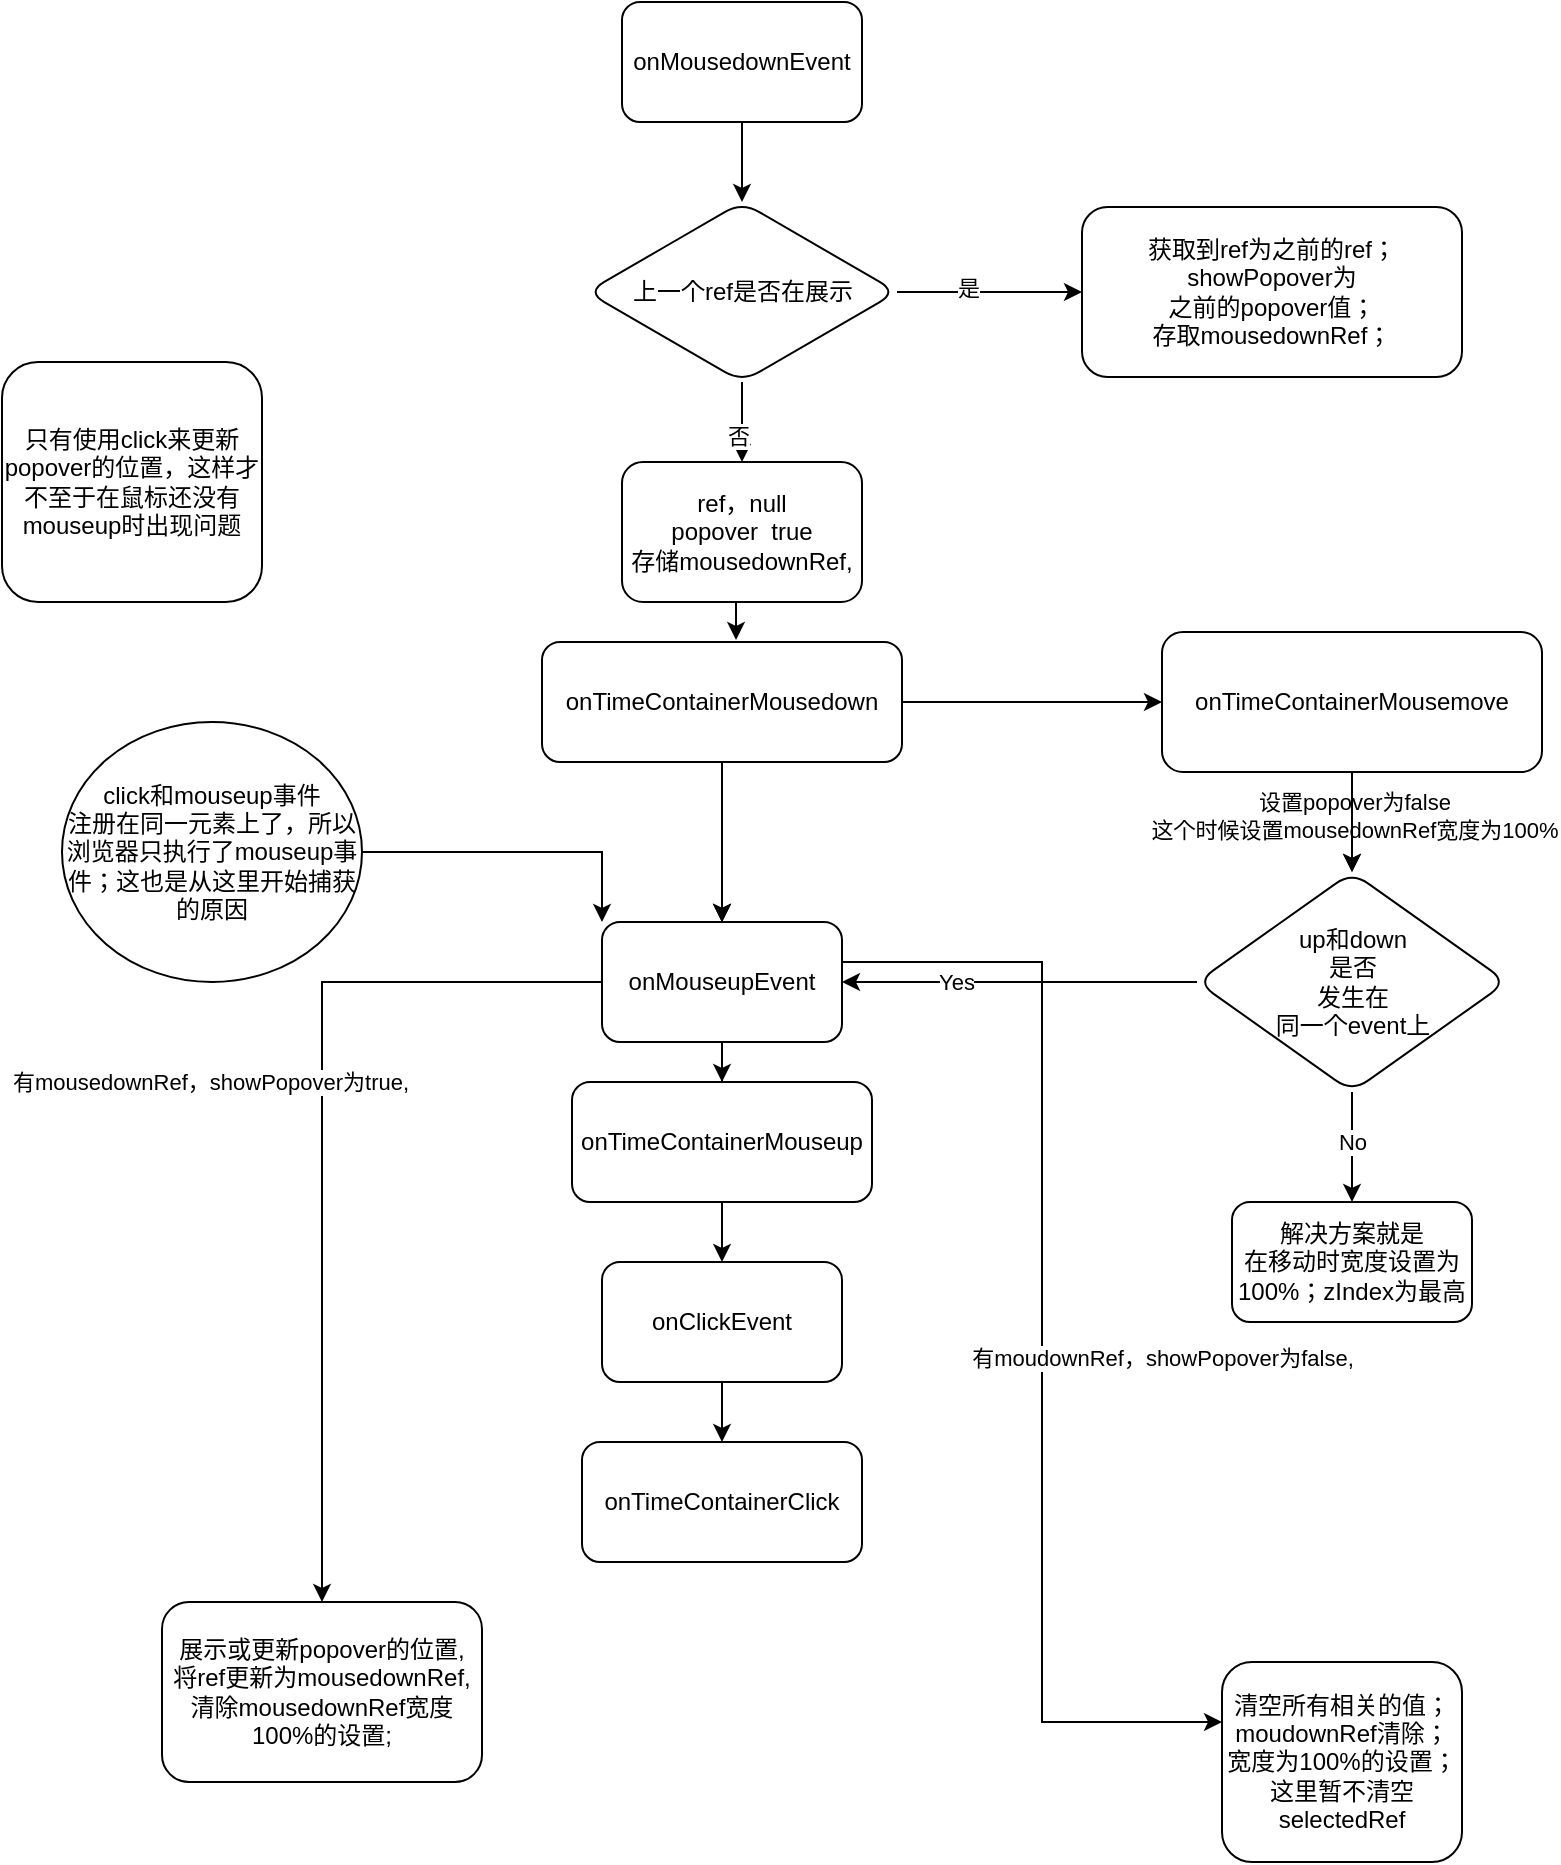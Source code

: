 <mxfile version="20.7.4" type="device"><diagram id="SeiLMllvkrjibfZxSNjs" name="第 1 页"><mxGraphModel dx="1656" dy="1904" grid="1" gridSize="10" guides="1" tooltips="1" connect="1" arrows="1" fold="1" page="1" pageScale="1" pageWidth="827" pageHeight="1169" math="0" shadow="0"><root><mxCell id="0"/><mxCell id="1" parent="0"/><mxCell id="N0iIn7dzaV1GtlIvl90N-8" value="" style="edgeStyle=orthogonalEdgeStyle;rounded=0;orthogonalLoop=1;jettySize=auto;html=1;" parent="1" source="yqMU4WiookFC1Kjg8Kat-1" target="N0iIn7dzaV1GtlIvl90N-7" edge="1"><mxGeometry relative="1" as="geometry"/></mxCell><mxCell id="yqMU4WiookFC1Kjg8Kat-1" value="onMousedownEvent" style="rounded=1;whiteSpace=wrap;html=1;" parent="1" vertex="1"><mxGeometry x="290" y="-160" width="120" height="60" as="geometry"/></mxCell><mxCell id="yqMU4WiookFC1Kjg8Kat-7" value="" style="edgeStyle=orthogonalEdgeStyle;rounded=0;orthogonalLoop=1;jettySize=auto;html=1;" parent="1" source="yqMU4WiookFC1Kjg8Kat-2" target="yqMU4WiookFC1Kjg8Kat-6" edge="1"><mxGeometry relative="1" as="geometry"/></mxCell><mxCell id="yqMU4WiookFC1Kjg8Kat-14" value="" style="edgeStyle=orthogonalEdgeStyle;rounded=0;orthogonalLoop=1;jettySize=auto;html=1;" parent="1" source="yqMU4WiookFC1Kjg8Kat-2" target="yqMU4WiookFC1Kjg8Kat-6" edge="1"><mxGeometry relative="1" as="geometry"/></mxCell><mxCell id="yqMU4WiookFC1Kjg8Kat-15" value="" style="edgeStyle=orthogonalEdgeStyle;rounded=0;orthogonalLoop=1;jettySize=auto;html=1;" parent="1" source="yqMU4WiookFC1Kjg8Kat-2" target="yqMU4WiookFC1Kjg8Kat-6" edge="1"><mxGeometry relative="1" as="geometry"/></mxCell><mxCell id="yqMU4WiookFC1Kjg8Kat-17" value="" style="edgeStyle=orthogonalEdgeStyle;rounded=0;orthogonalLoop=1;jettySize=auto;html=1;exitX=1;exitY=0.5;exitDx=0;exitDy=0;" parent="1" source="yqMU4WiookFC1Kjg8Kat-2" target="yqMU4WiookFC1Kjg8Kat-16" edge="1"><mxGeometry relative="1" as="geometry"/></mxCell><mxCell id="yqMU4WiookFC1Kjg8Kat-2" value="onTimeContainerMousedown" style="whiteSpace=wrap;html=1;rounded=1;" parent="1" vertex="1"><mxGeometry x="250" y="160" width="180" height="60" as="geometry"/></mxCell><mxCell id="yqMU4WiookFC1Kjg8Kat-9" value="" style="edgeStyle=orthogonalEdgeStyle;rounded=0;orthogonalLoop=1;jettySize=auto;html=1;" parent="1" source="yqMU4WiookFC1Kjg8Kat-6" target="yqMU4WiookFC1Kjg8Kat-8" edge="1"><mxGeometry relative="1" as="geometry"/></mxCell><mxCell id="yqMU4WiookFC1Kjg8Kat-6" value="onMouseupEvent" style="whiteSpace=wrap;html=1;rounded=1;" parent="1" vertex="1"><mxGeometry x="280" y="300" width="120" height="60" as="geometry"/></mxCell><mxCell id="yqMU4WiookFC1Kjg8Kat-11" value="" style="edgeStyle=orthogonalEdgeStyle;rounded=0;orthogonalLoop=1;jettySize=auto;html=1;" parent="1" source="yqMU4WiookFC1Kjg8Kat-8" target="yqMU4WiookFC1Kjg8Kat-10" edge="1"><mxGeometry relative="1" as="geometry"/></mxCell><mxCell id="yqMU4WiookFC1Kjg8Kat-8" value="onTimeContainerMouseup" style="whiteSpace=wrap;html=1;rounded=1;" parent="1" vertex="1"><mxGeometry x="265" y="380" width="150" height="60" as="geometry"/></mxCell><mxCell id="yqMU4WiookFC1Kjg8Kat-13" value="" style="edgeStyle=orthogonalEdgeStyle;rounded=0;orthogonalLoop=1;jettySize=auto;html=1;" parent="1" source="yqMU4WiookFC1Kjg8Kat-10" target="yqMU4WiookFC1Kjg8Kat-12" edge="1"><mxGeometry relative="1" as="geometry"/></mxCell><mxCell id="yqMU4WiookFC1Kjg8Kat-10" value="onClickEvent" style="whiteSpace=wrap;html=1;rounded=1;" parent="1" vertex="1"><mxGeometry x="280" y="470" width="120" height="60" as="geometry"/></mxCell><mxCell id="yqMU4WiookFC1Kjg8Kat-12" value="onTimeContainerClick" style="whiteSpace=wrap;html=1;rounded=1;" parent="1" vertex="1"><mxGeometry x="270" y="560" width="140" height="60" as="geometry"/></mxCell><mxCell id="yqMU4WiookFC1Kjg8Kat-20" value="" style="edgeStyle=orthogonalEdgeStyle;rounded=0;orthogonalLoop=1;jettySize=auto;html=1;" parent="1" source="yqMU4WiookFC1Kjg8Kat-16" target="yqMU4WiookFC1Kjg8Kat-19" edge="1"><mxGeometry relative="1" as="geometry"/></mxCell><mxCell id="yqMU4WiookFC1Kjg8Kat-31" value="设置popover为false&lt;br&gt;这个时候设置mousedownRef宽度为100%&lt;br&gt;" style="edgeLabel;html=1;align=center;verticalAlign=middle;resizable=0;points=[];" parent="yqMU4WiookFC1Kjg8Kat-20" vertex="1" connectable="0"><mxGeometry x="-0.12" y="3" relative="1" as="geometry"><mxPoint x="-2" as="offset"/></mxGeometry></mxCell><mxCell id="yqMU4WiookFC1Kjg8Kat-33" value="" style="edgeStyle=orthogonalEdgeStyle;rounded=0;orthogonalLoop=1;jettySize=auto;html=1;" parent="1" source="yqMU4WiookFC1Kjg8Kat-16" target="yqMU4WiookFC1Kjg8Kat-19" edge="1"><mxGeometry relative="1" as="geometry"/></mxCell><mxCell id="yqMU4WiookFC1Kjg8Kat-16" value="onTimeContainerMousemove" style="whiteSpace=wrap;html=1;rounded=1;" parent="1" vertex="1"><mxGeometry x="560" y="155" width="190" height="70" as="geometry"/></mxCell><mxCell id="yqMU4WiookFC1Kjg8Kat-25" value="" style="edgeStyle=orthogonalEdgeStyle;rounded=0;orthogonalLoop=1;jettySize=auto;html=1;" parent="1" source="yqMU4WiookFC1Kjg8Kat-19" target="yqMU4WiookFC1Kjg8Kat-24" edge="1"><mxGeometry relative="1" as="geometry"/></mxCell><mxCell id="yqMU4WiookFC1Kjg8Kat-27" value="No" style="edgeLabel;html=1;align=center;verticalAlign=middle;resizable=0;points=[];" parent="yqMU4WiookFC1Kjg8Kat-25" vertex="1" connectable="0"><mxGeometry x="-0.771" y="1" relative="1" as="geometry"><mxPoint x="-1" y="18" as="offset"/></mxGeometry></mxCell><mxCell id="yqMU4WiookFC1Kjg8Kat-29" style="edgeStyle=orthogonalEdgeStyle;rounded=0;orthogonalLoop=1;jettySize=auto;html=1;exitX=0;exitY=0.5;exitDx=0;exitDy=0;entryX=1;entryY=0.5;entryDx=0;entryDy=0;" parent="1" source="yqMU4WiookFC1Kjg8Kat-19" target="yqMU4WiookFC1Kjg8Kat-6" edge="1"><mxGeometry relative="1" as="geometry"/></mxCell><mxCell id="yqMU4WiookFC1Kjg8Kat-30" value="Yes" style="edgeLabel;html=1;align=center;verticalAlign=middle;resizable=0;points=[];" parent="yqMU4WiookFC1Kjg8Kat-29" vertex="1" connectable="0"><mxGeometry x="0.358" relative="1" as="geometry"><mxPoint as="offset"/></mxGeometry></mxCell><mxCell id="yqMU4WiookFC1Kjg8Kat-19" value="up和down&lt;br&gt;是否&lt;br&gt;发生在&lt;br&gt;同一个event上" style="rhombus;whiteSpace=wrap;html=1;rounded=1;" parent="1" vertex="1"><mxGeometry x="577.5" y="275" width="155" height="110" as="geometry"/></mxCell><mxCell id="yqMU4WiookFC1Kjg8Kat-24" value="解决方案就是&lt;br&gt;在移动时宽度设置为100%；zIndex为最高" style="whiteSpace=wrap;html=1;rounded=1;" parent="1" vertex="1"><mxGeometry x="595" y="440" width="120" height="60" as="geometry"/></mxCell><mxCell id="yqMU4WiookFC1Kjg8Kat-43" value="" style="edgeStyle=orthogonalEdgeStyle;rounded=0;orthogonalLoop=1;jettySize=auto;html=1;exitX=1;exitY=0.5;exitDx=0;exitDy=0;" parent="1" source="yqMU4WiookFC1Kjg8Kat-6" target="yqMU4WiookFC1Kjg8Kat-42" edge="1"><mxGeometry relative="1" as="geometry"><Array as="points"><mxPoint x="400" y="320"/><mxPoint x="500" y="320"/><mxPoint x="500" y="700"/></Array></mxGeometry></mxCell><mxCell id="yqMU4WiookFC1Kjg8Kat-44" value="有moudownRef，showPopover为false," style="edgeLabel;html=1;align=center;verticalAlign=middle;resizable=0;points=[];" parent="yqMU4WiookFC1Kjg8Kat-43" vertex="1" connectable="0"><mxGeometry x="0.062" y="-1" relative="1" as="geometry"><mxPoint x="61" as="offset"/></mxGeometry></mxCell><mxCell id="N0iIn7dzaV1GtlIvl90N-2" value="" style="edgeStyle=orthogonalEdgeStyle;rounded=0;orthogonalLoop=1;jettySize=auto;html=1;exitX=0;exitY=0.5;exitDx=0;exitDy=0;" parent="1" source="yqMU4WiookFC1Kjg8Kat-6" target="yqMU4WiookFC1Kjg8Kat-45" edge="1"><mxGeometry relative="1" as="geometry"/></mxCell><mxCell id="N0iIn7dzaV1GtlIvl90N-4" value="有mousedownRef，showPopover为true," style="edgeLabel;html=1;align=center;verticalAlign=middle;resizable=0;points=[];" parent="N0iIn7dzaV1GtlIvl90N-2" vertex="1" connectable="0"><mxGeometry x="-0.515" y="-2" relative="1" as="geometry"><mxPoint x="-87" y="52" as="offset"/></mxGeometry></mxCell><mxCell id="yqMU4WiookFC1Kjg8Kat-42" value="清空所有相关的值；&lt;br&gt;moudownRef清除；&lt;br&gt;宽度为100%的设置；&lt;br&gt;这里暂不清空selectedRef" style="whiteSpace=wrap;html=1;rounded=1;" parent="1" vertex="1"><mxGeometry x="590" y="670" width="120" height="100" as="geometry"/></mxCell><mxCell id="yqMU4WiookFC1Kjg8Kat-45" value="展示或更新popover的位置,&lt;br&gt;将ref更新为mousedownRef,&lt;br&gt;清除mousedownRef宽度100%的设置;&lt;br&gt;" style="whiteSpace=wrap;html=1;rounded=1;" parent="1" vertex="1"><mxGeometry x="60" y="640" width="160" height="90" as="geometry"/></mxCell><mxCell id="N0iIn7dzaV1GtlIvl90N-5" value="只有使用click来更新popover的位置，这样才不至于在鼠标还没有mouseup时出现问题" style="rounded=1;whiteSpace=wrap;html=1;" parent="1" vertex="1"><mxGeometry x="-20" y="20" width="130" height="120" as="geometry"/></mxCell><mxCell id="N0iIn7dzaV1GtlIvl90N-10" value="" style="edgeStyle=orthogonalEdgeStyle;rounded=0;orthogonalLoop=1;jettySize=auto;html=1;" parent="1" source="N0iIn7dzaV1GtlIvl90N-7" target="N0iIn7dzaV1GtlIvl90N-9" edge="1"><mxGeometry relative="1" as="geometry"/></mxCell><mxCell id="N0iIn7dzaV1GtlIvl90N-15" value="是" style="edgeLabel;html=1;align=center;verticalAlign=middle;resizable=0;points=[];" parent="N0iIn7dzaV1GtlIvl90N-10" vertex="1" connectable="0"><mxGeometry x="-0.231" y="2" relative="1" as="geometry"><mxPoint as="offset"/></mxGeometry></mxCell><mxCell id="N0iIn7dzaV1GtlIvl90N-17" value="" style="edgeStyle=orthogonalEdgeStyle;rounded=0;orthogonalLoop=1;jettySize=auto;html=1;" parent="1" source="N0iIn7dzaV1GtlIvl90N-7" target="N0iIn7dzaV1GtlIvl90N-16" edge="1"><mxGeometry relative="1" as="geometry"/></mxCell><mxCell id="N0iIn7dzaV1GtlIvl90N-19" value="否" style="edgeLabel;html=1;align=center;verticalAlign=middle;resizable=0;points=[];" parent="N0iIn7dzaV1GtlIvl90N-17" vertex="1" connectable="0"><mxGeometry x="0.354" y="-2" relative="1" as="geometry"><mxPoint as="offset"/></mxGeometry></mxCell><mxCell id="N0iIn7dzaV1GtlIvl90N-7" value="上一个ref是否在展示" style="rhombus;whiteSpace=wrap;html=1;rounded=1;" parent="1" vertex="1"><mxGeometry x="272.5" y="-60" width="155" height="90" as="geometry"/></mxCell><mxCell id="N0iIn7dzaV1GtlIvl90N-9" value="&lt;div&gt;获取到ref为之前的ref；&lt;/div&gt;&lt;div&gt;showPopover为&lt;/div&gt;&lt;div&gt;之前的popover值；&lt;/div&gt;&lt;div&gt;存取mousedownRef；&lt;br&gt;&lt;/div&gt;" style="whiteSpace=wrap;html=1;rounded=1;" parent="1" vertex="1"><mxGeometry x="520" y="-57.5" width="190" height="85" as="geometry"/></mxCell><mxCell id="N0iIn7dzaV1GtlIvl90N-18" style="edgeStyle=orthogonalEdgeStyle;rounded=0;orthogonalLoop=1;jettySize=auto;html=1;exitX=0.5;exitY=1;exitDx=0;exitDy=0;entryX=0.539;entryY=-0.017;entryDx=0;entryDy=0;entryPerimeter=0;" parent="1" source="N0iIn7dzaV1GtlIvl90N-16" target="yqMU4WiookFC1Kjg8Kat-2" edge="1"><mxGeometry relative="1" as="geometry"/></mxCell><mxCell id="N0iIn7dzaV1GtlIvl90N-16" value="ref，null&lt;br&gt;popover&amp;nbsp; true&lt;br&gt;存储mousedownRef,&lt;br&gt;" style="whiteSpace=wrap;html=1;rounded=1;" parent="1" vertex="1"><mxGeometry x="290" y="70" width="120" height="70" as="geometry"/></mxCell><mxCell id="N0iIn7dzaV1GtlIvl90N-22" style="edgeStyle=orthogonalEdgeStyle;rounded=0;orthogonalLoop=1;jettySize=auto;html=1;exitX=1;exitY=0.5;exitDx=0;exitDy=0;entryX=0;entryY=0;entryDx=0;entryDy=0;" parent="1" source="N0iIn7dzaV1GtlIvl90N-21" target="yqMU4WiookFC1Kjg8Kat-6" edge="1"><mxGeometry relative="1" as="geometry"/></mxCell><mxCell id="N0iIn7dzaV1GtlIvl90N-21" value="click和mouseup事件&lt;br&gt;注册在同一元素上了，所以浏览器只执行了mouseup事件；这也是从这里开始捕获的原因" style="ellipse;whiteSpace=wrap;html=1;" parent="1" vertex="1"><mxGeometry x="10" y="200" width="150" height="130" as="geometry"/></mxCell></root></mxGraphModel></diagram></mxfile>
